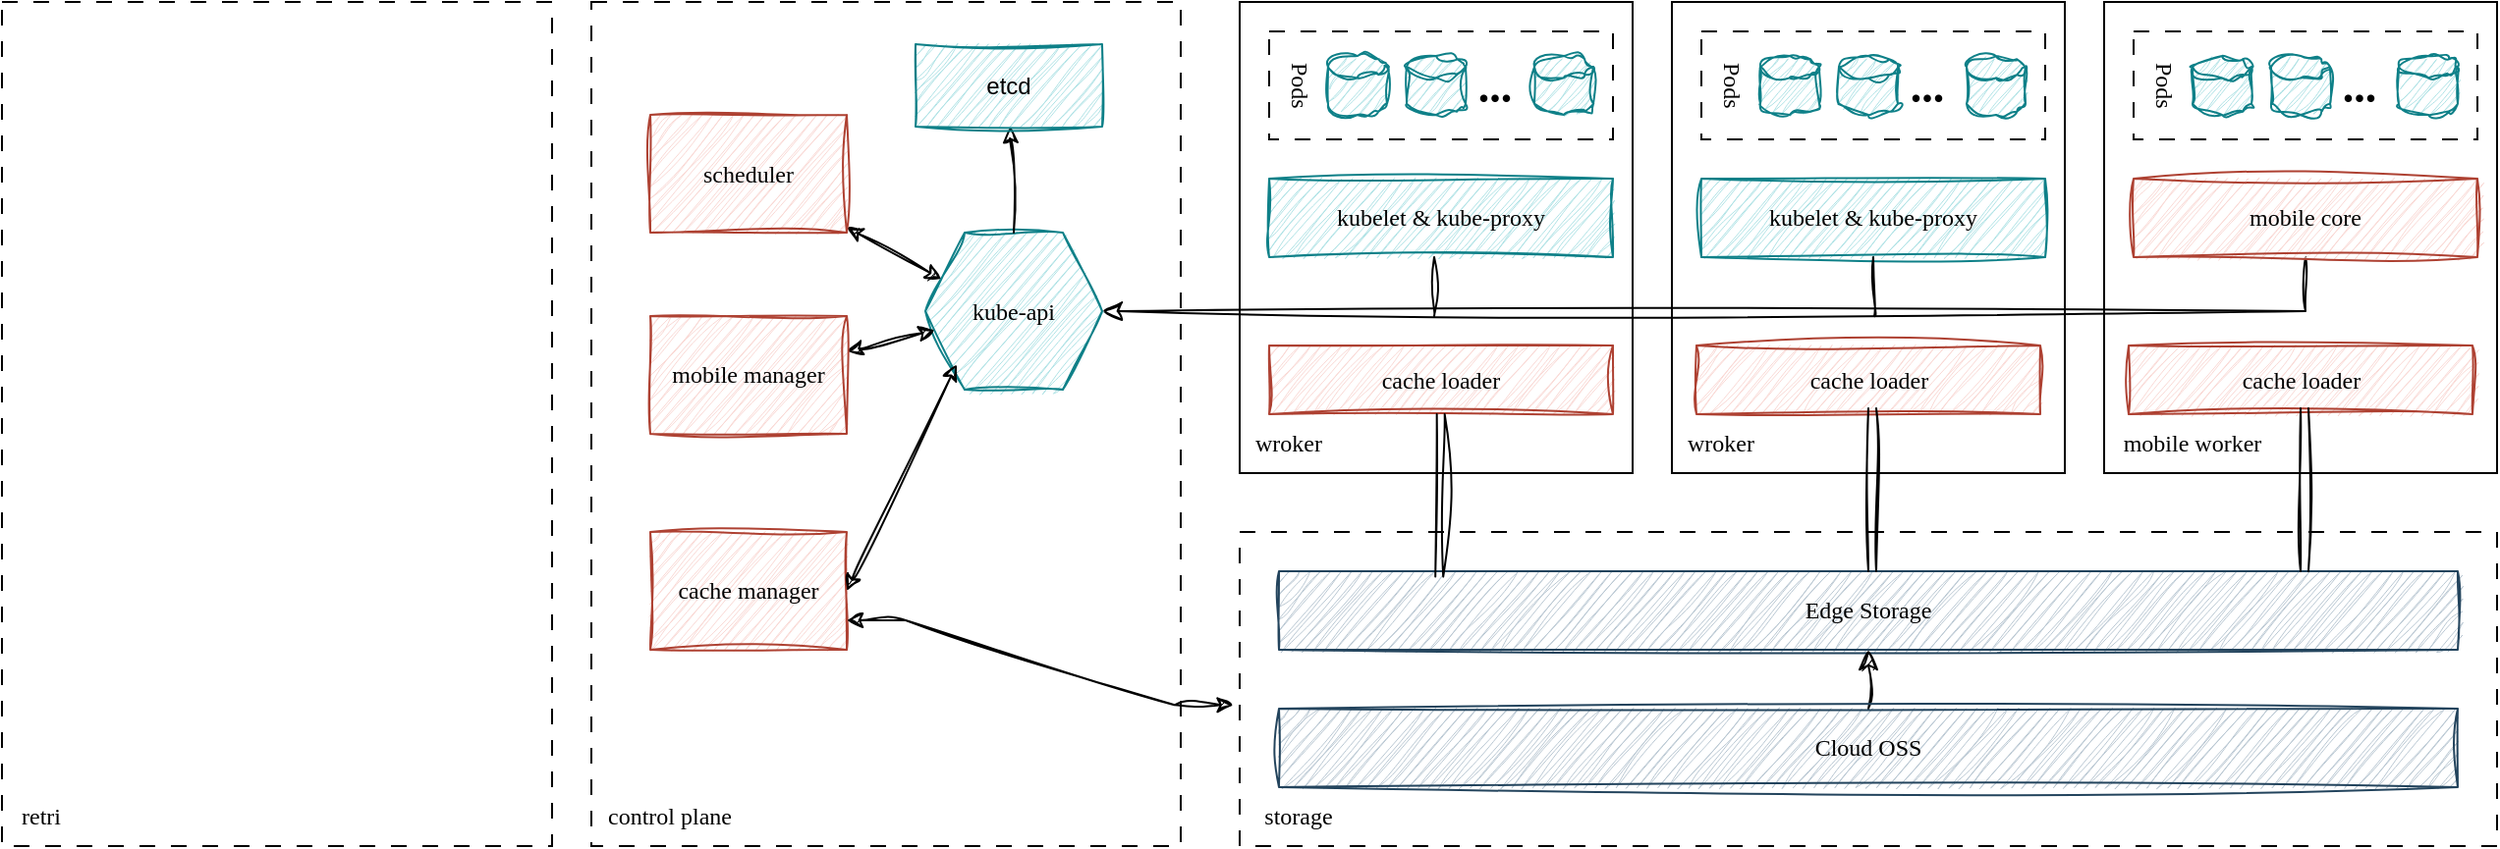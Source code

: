<mxfile version="26.2.14">
  <diagram name="第 1 页" id="1RJ0WHH1Grk9KFzHiL9v">
    <mxGraphModel dx="1554" dy="882" grid="1" gridSize="10" guides="1" tooltips="1" connect="1" arrows="1" fold="1" page="1" pageScale="1" pageWidth="827" pageHeight="1169" math="0" shadow="0">
      <root>
        <mxCell id="0" />
        <mxCell id="1" parent="0" />
        <mxCell id="AqevQCCf0CBJSamrauh9-11" value="" style="rounded=0;whiteSpace=wrap;html=1;fillColor=none;fontFamily=Comic Sans MS;" vertex="1" parent="1">
          <mxGeometry x="790" y="450" width="200" height="240" as="geometry" />
        </mxCell>
        <mxCell id="AqevQCCf0CBJSamrauh9-20" value="" style="rounded=0;whiteSpace=wrap;html=1;fillColor=none;strokeColor=default;dashed=1;dashPattern=8 8;fontFamily=Comic Sans MS;" vertex="1" parent="1">
          <mxGeometry x="805" y="465" width="175" height="55" as="geometry" />
        </mxCell>
        <mxCell id="AqevQCCf0CBJSamrauh9-2" value="" style="rounded=0;whiteSpace=wrap;html=1;fillColor=none;strokeColor=default;dashed=1;dashPattern=8 8;fontFamily=Comic Sans MS;" vertex="1" parent="1">
          <mxGeometry x="160" y="450" width="280" height="430" as="geometry" />
        </mxCell>
        <mxCell id="AqevQCCf0CBJSamrauh9-4" value="retri" style="text;html=1;align=center;verticalAlign=middle;whiteSpace=wrap;rounded=0;fontFamily=Comic Sans MS;" vertex="1" parent="1">
          <mxGeometry x="160" y="850" width="40" height="30" as="geometry" />
        </mxCell>
        <mxCell id="AqevQCCf0CBJSamrauh9-5" value="" style="rounded=0;whiteSpace=wrap;html=1;fillColor=none;strokeColor=default;dashed=1;dashPattern=8 8;fontFamily=Comic Sans MS;" vertex="1" parent="1">
          <mxGeometry x="460" y="450" width="300" height="430" as="geometry" />
        </mxCell>
        <mxCell id="AqevQCCf0CBJSamrauh9-6" value="control plane" style="text;html=1;align=center;verticalAlign=middle;whiteSpace=wrap;rounded=0;fontFamily=Comic Sans MS;" vertex="1" parent="1">
          <mxGeometry x="460" y="850" width="80" height="30" as="geometry" />
        </mxCell>
        <mxCell id="AqevQCCf0CBJSamrauh9-8" value="" style="rounded=0;whiteSpace=wrap;html=1;fillColor=none;strokeColor=default;dashed=1;dashPattern=8 8;fontFamily=Comic Sans MS;" vertex="1" parent="1">
          <mxGeometry x="790" y="720" width="640" height="160" as="geometry" />
        </mxCell>
        <mxCell id="AqevQCCf0CBJSamrauh9-10" value="storage" style="text;html=1;align=center;verticalAlign=middle;whiteSpace=wrap;rounded=0;fontFamily=Comic Sans MS;" vertex="1" parent="1">
          <mxGeometry x="790" y="850" width="60" height="30" as="geometry" />
        </mxCell>
        <mxCell id="AqevQCCf0CBJSamrauh9-15" value="" style="shape=cylinder3;whiteSpace=wrap;html=1;boundedLbl=1;backgroundOutline=1;size=5.6;sketch=1;curveFitting=1;jiggle=2;fillColor=#b0e3e6;strokeColor=#0e8088;fontFamily=Comic Sans MS;" vertex="1" parent="1">
          <mxGeometry x="835" y="477.5" width="30" height="30" as="geometry" />
        </mxCell>
        <mxCell id="AqevQCCf0CBJSamrauh9-18" value="" style="shape=cylinder3;whiteSpace=wrap;html=1;boundedLbl=1;backgroundOutline=1;size=5.6;sketch=1;curveFitting=1;jiggle=2;fillColor=#b0e3e6;strokeColor=#0e8088;fontFamily=Comic Sans MS;" vertex="1" parent="1">
          <mxGeometry x="940" y="477.5" width="30" height="30" as="geometry" />
        </mxCell>
        <mxCell id="AqevQCCf0CBJSamrauh9-19" value="" style="shape=cylinder3;whiteSpace=wrap;html=1;boundedLbl=1;backgroundOutline=1;size=5.6;sketch=1;curveFitting=1;jiggle=2;fillColor=#b0e3e6;strokeColor=#0e8088;fontFamily=Comic Sans MS;" vertex="1" parent="1">
          <mxGeometry x="875" y="477.5" width="30" height="30" as="geometry" />
        </mxCell>
        <mxCell id="AqevQCCf0CBJSamrauh9-22" value="Pods" style="text;html=1;align=center;verticalAlign=middle;whiteSpace=wrap;rounded=0;direction=south;flipV=1;flipH=0;textDirection=vertical-lr;fontFamily=Comic Sans MS;" vertex="1" parent="1">
          <mxGeometry x="805" y="465" width="30" height="55" as="geometry" />
        </mxCell>
        <mxCell id="AqevQCCf0CBJSamrauh9-23" value="&lt;font style=&quot;font-size: 23px;&quot;&gt;&lt;b&gt;...&lt;/b&gt;&lt;/font&gt;" style="text;html=1;align=center;verticalAlign=middle;whiteSpace=wrap;rounded=0;fontFamily=Comic Sans MS;" vertex="1" parent="1">
          <mxGeometry x="890" y="477.5" width="60" height="30" as="geometry" />
        </mxCell>
        <mxCell id="AqevQCCf0CBJSamrauh9-24" value="wroker" style="text;html=1;align=center;verticalAlign=middle;whiteSpace=wrap;rounded=0;fontFamily=Comic Sans MS;" vertex="1" parent="1">
          <mxGeometry x="790" y="660" width="50" height="30" as="geometry" />
        </mxCell>
        <mxCell id="AqevQCCf0CBJSamrauh9-25" value="kubelet &amp;amp; kube-proxy" style="rounded=0;whiteSpace=wrap;html=1;sketch=1;curveFitting=1;jiggle=2;fillColor=#b0e3e6;strokeColor=#0e8088;fontFamily=Comic Sans MS;" vertex="1" parent="1">
          <mxGeometry x="805" y="540" width="175" height="40" as="geometry" />
        </mxCell>
        <mxCell id="AqevQCCf0CBJSamrauh9-27" style="edgeStyle=orthogonalEdgeStyle;rounded=0;orthogonalLoop=1;jettySize=auto;html=1;fontSize=12;startSize=8;endSize=8;sketch=1;curveFitting=1;jiggle=2;entryX=0.5;entryY=1;entryDx=0;entryDy=0;startArrow=classic;startFill=0;endArrow=none;fontFamily=Comic Sans MS;" edge="1" parent="1" source="AqevQCCf0CBJSamrauh9-26" target="AqevQCCf0CBJSamrauh9-45">
          <mxGeometry relative="1" as="geometry">
            <mxPoint x="1490" y="620" as="targetPoint" />
          </mxGeometry>
        </mxCell>
        <mxCell id="AqevQCCf0CBJSamrauh9-26" value="kube-api" style="shape=hexagon;perimeter=hexagonPerimeter2;whiteSpace=wrap;html=1;fixedSize=1;sketch=1;curveFitting=1;jiggle=2;fillColor=#b0e3e6;strokeColor=#0e8088;fontFamily=Comic Sans MS;" vertex="1" parent="1">
          <mxGeometry x="630" y="567.5" width="90" height="80" as="geometry" />
        </mxCell>
        <mxCell id="AqevQCCf0CBJSamrauh9-28" value="" style="rounded=0;whiteSpace=wrap;html=1;fillColor=none;fontFamily=Comic Sans MS;" vertex="1" parent="1">
          <mxGeometry x="1010" y="450" width="200" height="240" as="geometry" />
        </mxCell>
        <mxCell id="AqevQCCf0CBJSamrauh9-29" value="" style="rounded=0;whiteSpace=wrap;html=1;fillColor=none;strokeColor=default;dashed=1;dashPattern=8 8;fontFamily=Comic Sans MS;" vertex="1" parent="1">
          <mxGeometry x="1025" y="465" width="175" height="55" as="geometry" />
        </mxCell>
        <mxCell id="AqevQCCf0CBJSamrauh9-30" value="" style="shape=cylinder3;whiteSpace=wrap;html=1;boundedLbl=1;backgroundOutline=1;size=5.6;sketch=1;curveFitting=1;jiggle=2;fillColor=#b0e3e6;strokeColor=#0e8088;fontFamily=Comic Sans MS;" vertex="1" parent="1">
          <mxGeometry x="1055" y="477.5" width="30" height="30" as="geometry" />
        </mxCell>
        <mxCell id="AqevQCCf0CBJSamrauh9-31" value="" style="shape=cylinder3;whiteSpace=wrap;html=1;boundedLbl=1;backgroundOutline=1;size=5.6;sketch=1;curveFitting=1;jiggle=2;fillColor=#b0e3e6;strokeColor=#0e8088;fontFamily=Comic Sans MS;" vertex="1" parent="1">
          <mxGeometry x="1160" y="477.5" width="30" height="30" as="geometry" />
        </mxCell>
        <mxCell id="AqevQCCf0CBJSamrauh9-32" value="" style="shape=cylinder3;whiteSpace=wrap;html=1;boundedLbl=1;backgroundOutline=1;size=5.6;sketch=1;curveFitting=1;jiggle=2;fillColor=#b0e3e6;strokeColor=#0e8088;fontFamily=Comic Sans MS;" vertex="1" parent="1">
          <mxGeometry x="1095" y="477.5" width="30" height="30" as="geometry" />
        </mxCell>
        <mxCell id="AqevQCCf0CBJSamrauh9-33" value="Pods" style="text;html=1;align=center;verticalAlign=middle;whiteSpace=wrap;rounded=0;direction=south;flipV=1;flipH=0;textDirection=vertical-lr;fontFamily=Comic Sans MS;" vertex="1" parent="1">
          <mxGeometry x="1025" y="465" width="30" height="55" as="geometry" />
        </mxCell>
        <mxCell id="AqevQCCf0CBJSamrauh9-34" value="&lt;font style=&quot;font-size: 23px;&quot;&gt;&lt;b&gt;...&lt;/b&gt;&lt;/font&gt;" style="text;html=1;align=center;verticalAlign=middle;whiteSpace=wrap;rounded=0;fontFamily=Comic Sans MS;" vertex="1" parent="1">
          <mxGeometry x="1110" y="477.5" width="60" height="30" as="geometry" />
        </mxCell>
        <mxCell id="AqevQCCf0CBJSamrauh9-35" value="wroker" style="text;html=1;align=center;verticalAlign=middle;whiteSpace=wrap;rounded=0;fontFamily=Comic Sans MS;" vertex="1" parent="1">
          <mxGeometry x="1010" y="660" width="50" height="30" as="geometry" />
        </mxCell>
        <mxCell id="AqevQCCf0CBJSamrauh9-36" value="kubelet &amp;amp; kube-proxy" style="rounded=0;whiteSpace=wrap;html=1;sketch=1;curveFitting=1;jiggle=2;fillColor=#b0e3e6;strokeColor=#0e8088;fontFamily=Comic Sans MS;" vertex="1" parent="1">
          <mxGeometry x="1025" y="540" width="175" height="40" as="geometry" />
        </mxCell>
        <mxCell id="AqevQCCf0CBJSamrauh9-37" value="" style="rounded=0;whiteSpace=wrap;html=1;fillColor=none;strokeColor=light-dark(#000000, #f96c30);fontFamily=Comic Sans MS;" vertex="1" parent="1">
          <mxGeometry x="1230" y="450" width="200" height="240" as="geometry" />
        </mxCell>
        <mxCell id="AqevQCCf0CBJSamrauh9-38" value="" style="rounded=0;whiteSpace=wrap;html=1;fillColor=none;strokeColor=default;dashed=1;dashPattern=8 8;fontFamily=Comic Sans MS;" vertex="1" parent="1">
          <mxGeometry x="1245" y="465" width="175" height="55" as="geometry" />
        </mxCell>
        <mxCell id="AqevQCCf0CBJSamrauh9-39" value="" style="shape=cylinder3;whiteSpace=wrap;html=1;boundedLbl=1;backgroundOutline=1;size=5.6;sketch=1;curveFitting=1;jiggle=2;fillColor=#b0e3e6;strokeColor=#0e8088;fontFamily=Comic Sans MS;" vertex="1" parent="1">
          <mxGeometry x="1275" y="477.5" width="30" height="30" as="geometry" />
        </mxCell>
        <mxCell id="AqevQCCf0CBJSamrauh9-40" value="" style="shape=cylinder3;whiteSpace=wrap;html=1;boundedLbl=1;backgroundOutline=1;size=5.6;sketch=1;curveFitting=1;jiggle=2;fillColor=#b0e3e6;strokeColor=#0e8088;fontFamily=Comic Sans MS;" vertex="1" parent="1">
          <mxGeometry x="1380" y="477.5" width="30" height="30" as="geometry" />
        </mxCell>
        <mxCell id="AqevQCCf0CBJSamrauh9-41" value="" style="shape=cylinder3;whiteSpace=wrap;html=1;boundedLbl=1;backgroundOutline=1;size=5.6;sketch=1;curveFitting=1;jiggle=2;fillColor=#b0e3e6;strokeColor=#0e8088;fontFamily=Comic Sans MS;" vertex="1" parent="1">
          <mxGeometry x="1315" y="477.5" width="30" height="30" as="geometry" />
        </mxCell>
        <mxCell id="AqevQCCf0CBJSamrauh9-42" value="Pods" style="text;html=1;align=center;verticalAlign=middle;whiteSpace=wrap;rounded=0;direction=south;flipV=1;flipH=0;textDirection=vertical-lr;fontFamily=Comic Sans MS;" vertex="1" parent="1">
          <mxGeometry x="1245" y="465" width="30" height="55" as="geometry" />
        </mxCell>
        <mxCell id="AqevQCCf0CBJSamrauh9-43" value="&lt;font style=&quot;font-size: 23px;&quot;&gt;&lt;b&gt;...&lt;/b&gt;&lt;/font&gt;" style="text;html=1;align=center;verticalAlign=middle;whiteSpace=wrap;rounded=0;fontFamily=Comic Sans MS;" vertex="1" parent="1">
          <mxGeometry x="1330" y="477.5" width="60" height="30" as="geometry" />
        </mxCell>
        <mxCell id="AqevQCCf0CBJSamrauh9-44" value="mobile worker" style="text;html=1;align=center;verticalAlign=middle;whiteSpace=wrap;rounded=0;fontFamily=Comic Sans MS;" vertex="1" parent="1">
          <mxGeometry x="1230" y="660" width="90" height="30" as="geometry" />
        </mxCell>
        <mxCell id="AqevQCCf0CBJSamrauh9-45" value="mobile core" style="rounded=0;whiteSpace=wrap;html=1;sketch=1;curveFitting=1;jiggle=2;fillColor=#fad9d5;strokeColor=#ae4132;fontFamily=Comic Sans MS;" vertex="1" parent="1">
          <mxGeometry x="1245" y="540" width="175" height="40" as="geometry" />
        </mxCell>
        <mxCell id="AqevQCCf0CBJSamrauh9-46" value="" style="endArrow=none;html=1;rounded=0;fontSize=12;startSize=8;endSize=8;curved=1;entryX=0.5;entryY=1;entryDx=0;entryDy=0;sketch=1;curveFitting=1;jiggle=2;startFill=0;fontFamily=Comic Sans MS;" edge="1" parent="1" target="AqevQCCf0CBJSamrauh9-36">
          <mxGeometry width="50" height="50" relative="1" as="geometry">
            <mxPoint x="1113" y="610" as="sourcePoint" />
            <mxPoint x="870" y="650" as="targetPoint" />
          </mxGeometry>
        </mxCell>
        <mxCell id="AqevQCCf0CBJSamrauh9-47" value="" style="endArrow=none;html=1;rounded=0;fontSize=12;startSize=8;endSize=8;curved=1;entryX=0.5;entryY=1;entryDx=0;entryDy=0;sketch=1;curveFitting=1;jiggle=2;startFill=0;fontFamily=Comic Sans MS;" edge="1" parent="1">
          <mxGeometry width="50" height="50" relative="1" as="geometry">
            <mxPoint x="889" y="610" as="sourcePoint" />
            <mxPoint x="889" y="580" as="targetPoint" />
          </mxGeometry>
        </mxCell>
        <mxCell id="AqevQCCf0CBJSamrauh9-55" style="edgeStyle=none;curved=1;rounded=0;orthogonalLoop=1;jettySize=auto;html=1;entryX=0;entryY=0.25;entryDx=0;entryDy=0;fontSize=12;sketch=1;curveFitting=1;jiggle=2;startArrow=classic;startFill=1;fontFamily=Comic Sans MS;" edge="1" parent="1" source="AqevQCCf0CBJSamrauh9-49" target="AqevQCCf0CBJSamrauh9-26">
          <mxGeometry relative="1" as="geometry" />
        </mxCell>
        <mxCell id="AqevQCCf0CBJSamrauh9-49" value="scheduler" style="rounded=0;whiteSpace=wrap;html=1;sketch=1;curveFitting=1;jiggle=2;fillColor=#fad9d5;strokeColor=#ae4132;fontFamily=Comic Sans MS;" vertex="1" parent="1">
          <mxGeometry x="490" y="507.5" width="100" height="60" as="geometry" />
        </mxCell>
        <mxCell id="AqevQCCf0CBJSamrauh9-50" value="cache manager" style="rounded=0;whiteSpace=wrap;html=1;sketch=1;curveFitting=1;jiggle=2;fillColor=#fad9d5;strokeColor=#ae4132;fontFamily=Comic Sans MS;" vertex="1" parent="1">
          <mxGeometry x="490" y="720" width="100" height="60" as="geometry" />
        </mxCell>
        <mxCell id="AqevQCCf0CBJSamrauh9-56" style="edgeStyle=none;curved=1;rounded=0;orthogonalLoop=1;jettySize=auto;html=1;fontSize=12;sketch=1;curveFitting=1;jiggle=2;startArrow=classic;startFill=1;fontFamily=Comic Sans MS;" edge="1" parent="1" source="AqevQCCf0CBJSamrauh9-51" target="AqevQCCf0CBJSamrauh9-26">
          <mxGeometry relative="1" as="geometry" />
        </mxCell>
        <mxCell id="AqevQCCf0CBJSamrauh9-51" value="mobile manager" style="rounded=0;whiteSpace=wrap;html=1;sketch=1;curveFitting=1;jiggle=2;fillColor=#fad9d5;strokeColor=#ae4132;fontFamily=Comic Sans MS;" vertex="1" parent="1">
          <mxGeometry x="490" y="610" width="100" height="60" as="geometry" />
        </mxCell>
        <mxCell id="AqevQCCf0CBJSamrauh9-52" value="cache loader" style="rounded=0;whiteSpace=wrap;html=1;sketch=1;curveFitting=1;jiggle=2;fillColor=#fad9d5;strokeColor=#ae4132;fontFamily=Comic Sans MS;" vertex="1" parent="1">
          <mxGeometry x="805" y="625" width="175" height="35" as="geometry" />
        </mxCell>
        <mxCell id="AqevQCCf0CBJSamrauh9-53" value="cache loader" style="rounded=0;whiteSpace=wrap;html=1;sketch=1;curveFitting=1;jiggle=2;fillColor=#fad9d5;strokeColor=#ae4132;fontFamily=Comic Sans MS;" vertex="1" parent="1">
          <mxGeometry x="1242.5" y="625" width="175" height="35" as="geometry" />
        </mxCell>
        <mxCell id="AqevQCCf0CBJSamrauh9-54" value="cache loader" style="rounded=0;whiteSpace=wrap;html=1;sketch=1;curveFitting=1;jiggle=2;fillColor=#fad9d5;strokeColor=#ae4132;fontFamily=Comic Sans MS;" vertex="1" parent="1">
          <mxGeometry x="1022.5" y="625" width="175" height="35" as="geometry" />
        </mxCell>
        <mxCell id="AqevQCCf0CBJSamrauh9-57" style="edgeStyle=none;curved=1;rounded=0;orthogonalLoop=1;jettySize=auto;html=1;entryX=0.178;entryY=0.839;entryDx=0;entryDy=0;entryPerimeter=0;fontSize=12;exitX=1;exitY=0.5;exitDx=0;exitDy=0;sketch=1;curveFitting=1;jiggle=2;startArrow=classic;startFill=1;fontFamily=Comic Sans MS;" edge="1" parent="1" source="AqevQCCf0CBJSamrauh9-50" target="AqevQCCf0CBJSamrauh9-26">
          <mxGeometry relative="1" as="geometry" />
        </mxCell>
        <mxCell id="AqevQCCf0CBJSamrauh9-58" value="Edge Storage" style="rounded=0;whiteSpace=wrap;html=1;sketch=1;curveFitting=1;jiggle=2;fillColor=#bac8d3;strokeColor=#23445d;fontFamily=Comic Sans MS;" vertex="1" parent="1">
          <mxGeometry x="810" y="740" width="600" height="40" as="geometry" />
        </mxCell>
        <mxCell id="AqevQCCf0CBJSamrauh9-59" style="edgeStyle=none;curved=1;rounded=0;orthogonalLoop=1;jettySize=auto;html=1;entryX=0.136;entryY=0.068;entryDx=0;entryDy=0;entryPerimeter=0;fontSize=12;sketch=1;curveFitting=1;jiggle=2;endArrow=classic;startFill=1;startArrow=classic;endFill=1;shape=link;fontFamily=Comic Sans MS;" edge="1" parent="1" source="AqevQCCf0CBJSamrauh9-52" target="AqevQCCf0CBJSamrauh9-58">
          <mxGeometry relative="1" as="geometry" />
        </mxCell>
        <mxCell id="AqevQCCf0CBJSamrauh9-60" style="edgeStyle=none;curved=1;rounded=0;orthogonalLoop=1;jettySize=auto;html=1;entryX=0.136;entryY=0.068;entryDx=0;entryDy=0;entryPerimeter=0;fontSize=12;sketch=1;curveFitting=1;jiggle=2;endArrow=classic;startFill=1;startArrow=classic;endFill=1;shape=link;fontFamily=Comic Sans MS;" edge="1" parent="1">
          <mxGeometry relative="1" as="geometry">
            <mxPoint x="1112" y="657" as="sourcePoint" />
            <mxPoint x="1112" y="740" as="targetPoint" />
          </mxGeometry>
        </mxCell>
        <mxCell id="AqevQCCf0CBJSamrauh9-61" style="edgeStyle=none;curved=1;rounded=0;orthogonalLoop=1;jettySize=auto;html=1;entryX=0.136;entryY=0.068;entryDx=0;entryDy=0;entryPerimeter=0;fontSize=12;sketch=1;curveFitting=1;jiggle=2;endArrow=classic;startFill=1;startArrow=classic;endFill=1;shape=link;fontFamily=Comic Sans MS;" edge="1" parent="1">
          <mxGeometry relative="1" as="geometry">
            <mxPoint x="1332" y="657" as="sourcePoint" />
            <mxPoint x="1332" y="740" as="targetPoint" />
          </mxGeometry>
        </mxCell>
        <mxCell id="AqevQCCf0CBJSamrauh9-63" style="edgeStyle=none;curved=1;rounded=0;orthogonalLoop=1;jettySize=auto;html=1;entryX=0.5;entryY=1;entryDx=0;entryDy=0;fontSize=12;startSize=8;endSize=8;sketch=1;curveFitting=1;jiggle=2;fontFamily=Comic Sans MS;" edge="1" parent="1" source="AqevQCCf0CBJSamrauh9-62" target="AqevQCCf0CBJSamrauh9-58">
          <mxGeometry relative="1" as="geometry" />
        </mxCell>
        <mxCell id="AqevQCCf0CBJSamrauh9-62" value="Cloud OSS" style="rounded=0;whiteSpace=wrap;html=1;sketch=1;curveFitting=1;jiggle=2;fillColor=#bac8d3;strokeColor=#23445d;fontFamily=Comic Sans MS;" vertex="1" parent="1">
          <mxGeometry x="810" y="810" width="600" height="40" as="geometry" />
        </mxCell>
        <mxCell id="AqevQCCf0CBJSamrauh9-67" value="" style="endArrow=classic;startArrow=classic;html=1;rounded=0;fontSize=12;exitX=1;exitY=0.75;exitDx=0;exitDy=0;entryX=-0.005;entryY=0.551;entryDx=0;entryDy=0;entryPerimeter=0;sketch=1;curveFitting=1;jiggle=2;edgeStyle=entityRelationEdgeStyle;fontFamily=Comic Sans MS;" edge="1" parent="1" source="AqevQCCf0CBJSamrauh9-50" target="AqevQCCf0CBJSamrauh9-8">
          <mxGeometry width="50" height="50" relative="1" as="geometry">
            <mxPoint x="670" y="820" as="sourcePoint" />
            <mxPoint x="720" y="770" as="targetPoint" />
          </mxGeometry>
        </mxCell>
        <mxCell id="AqevQCCf0CBJSamrauh9-70" style="edgeStyle=none;curved=1;rounded=0;orthogonalLoop=1;jettySize=auto;html=1;entryX=0.5;entryY=0;entryDx=0;entryDy=0;fontSize=12;sketch=1;curveFitting=1;jiggle=2;startArrow=classic;startFill=0;endArrow=none;endFill=1;" edge="1" parent="1" source="AqevQCCf0CBJSamrauh9-69" target="AqevQCCf0CBJSamrauh9-26">
          <mxGeometry relative="1" as="geometry" />
        </mxCell>
        <mxCell id="AqevQCCf0CBJSamrauh9-69" value="etcd" style="rounded=0;whiteSpace=wrap;html=1;sketch=1;curveFitting=1;jiggle=2;fillColor=#b0e3e6;strokeColor=#0e8088;" vertex="1" parent="1">
          <mxGeometry x="625" y="471.5" width="95" height="42" as="geometry" />
        </mxCell>
      </root>
    </mxGraphModel>
  </diagram>
</mxfile>
